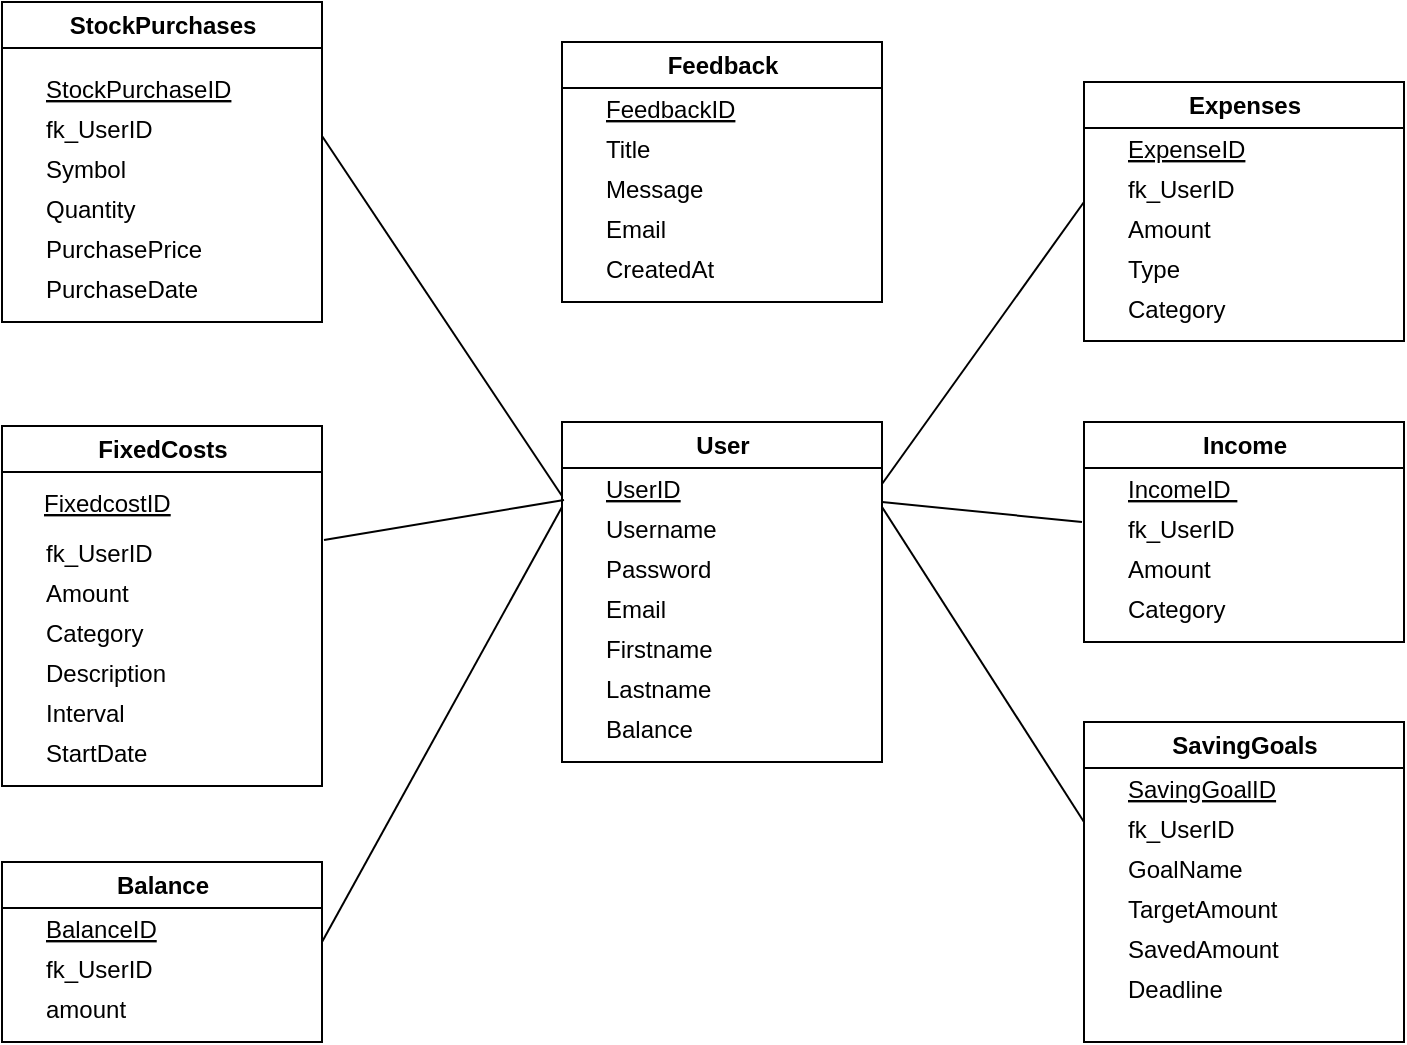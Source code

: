 <mxfile version="27.1.4" pages="3">
  <diagram name="relationales_Modell" id="eWULCEAR82o65giofD4O">
    <mxGraphModel dx="1123" dy="837" grid="1" gridSize="10" guides="1" tooltips="1" connect="1" arrows="1" fold="1" page="1" pageScale="1" pageWidth="827" pageHeight="1169" math="0" shadow="0">
      <root>
        <mxCell id="0" />
        <mxCell id="1" parent="0" />
        <mxCell id="Mo4naeVb-LohlzA2sKmW-395" value="Income" style="swimlane;html=1;container=0;movable=1;resizable=1;rotatable=1;deletable=1;editable=1;locked=0;connectable=1;" parent="1" vertex="1">
          <mxGeometry x="956" y="480" width="160" height="110" as="geometry" />
        </mxCell>
        <mxCell id="Mo4naeVb-LohlzA2sKmW-397" value="User" style="swimlane;html=1;" parent="1" vertex="1">
          <mxGeometry x="695" y="480" width="160" height="170" as="geometry" />
        </mxCell>
        <mxCell id="Mo4naeVb-LohlzA2sKmW-398" value="UserID" style="text;fontStyle=4" parent="Mo4naeVb-LohlzA2sKmW-397" vertex="1">
          <mxGeometry x="20" y="20" width="80" height="20" as="geometry" />
        </mxCell>
        <mxCell id="Mo4naeVb-LohlzA2sKmW-399" value="Username" style="text" parent="Mo4naeVb-LohlzA2sKmW-397" vertex="1">
          <mxGeometry x="20" y="40" width="120" height="20" as="geometry" />
        </mxCell>
        <mxCell id="Mo4naeVb-LohlzA2sKmW-400" value="Password" style="text" parent="Mo4naeVb-LohlzA2sKmW-397" vertex="1">
          <mxGeometry x="20" y="60" width="120" height="20" as="geometry" />
        </mxCell>
        <mxCell id="Mo4naeVb-LohlzA2sKmW-401" value="Email" style="text" parent="Mo4naeVb-LohlzA2sKmW-397" vertex="1">
          <mxGeometry x="20" y="80" width="120" height="20" as="geometry" />
        </mxCell>
        <mxCell id="Mo4naeVb-LohlzA2sKmW-402" value="Firstname" style="text" parent="Mo4naeVb-LohlzA2sKmW-397" vertex="1">
          <mxGeometry x="20" y="100" width="120" height="20" as="geometry" />
        </mxCell>
        <mxCell id="c2jupiQogrw6Z0mLuGZF-29" value="Lastname" style="text" vertex="1" parent="Mo4naeVb-LohlzA2sKmW-397">
          <mxGeometry x="20" y="120" width="120" height="20" as="geometry" />
        </mxCell>
        <mxCell id="c2jupiQogrw6Z0mLuGZF-30" value="Balance" style="text" vertex="1" parent="Mo4naeVb-LohlzA2sKmW-397">
          <mxGeometry x="20" y="140" width="120" height="20" as="geometry" />
        </mxCell>
        <mxCell id="Mo4naeVb-LohlzA2sKmW-403" value="Expenses" style="swimlane;html=1;" parent="1" vertex="1">
          <mxGeometry x="956" y="310" width="160" height="129.5" as="geometry" />
        </mxCell>
        <mxCell id="Mo4naeVb-LohlzA2sKmW-404" value="ExpenseID" style="text;fontStyle=4" parent="Mo4naeVb-LohlzA2sKmW-403" vertex="1">
          <mxGeometry x="20" y="20" width="120" height="20" as="geometry" />
        </mxCell>
        <mxCell id="Mo4naeVb-LohlzA2sKmW-405" value="fk_UserID" style="text" parent="Mo4naeVb-LohlzA2sKmW-403" vertex="1">
          <mxGeometry x="20" y="40" width="120" height="20" as="geometry" />
        </mxCell>
        <mxCell id="Mo4naeVb-LohlzA2sKmW-406" value="Amount" style="text" parent="Mo4naeVb-LohlzA2sKmW-403" vertex="1">
          <mxGeometry x="20" y="60" width="120" height="20" as="geometry" />
        </mxCell>
        <mxCell id="Mo4naeVb-LohlzA2sKmW-407" value="Type" style="text" parent="Mo4naeVb-LohlzA2sKmW-403" vertex="1">
          <mxGeometry x="20" y="80" width="120" height="20" as="geometry" />
        </mxCell>
        <mxCell id="Mo4naeVb-LohlzA2sKmW-408" value="Category" style="text" parent="Mo4naeVb-LohlzA2sKmW-403" vertex="1">
          <mxGeometry x="20" y="100" width="120" height="20" as="geometry" />
        </mxCell>
        <mxCell id="Mo4naeVb-LohlzA2sKmW-410" value="IncomeID " style="text;container=0;movable=1;resizable=1;rotatable=1;deletable=1;editable=1;locked=0;connectable=1;fontStyle=4" parent="1" vertex="1">
          <mxGeometry x="976" y="500" width="120" height="20" as="geometry" />
        </mxCell>
        <mxCell id="Mo4naeVb-LohlzA2sKmW-411" value="fk_UserID " style="text;container=0;movable=1;resizable=1;rotatable=1;deletable=1;editable=1;locked=0;connectable=1;" parent="1" vertex="1">
          <mxGeometry x="976" y="520" width="120" height="20" as="geometry" />
        </mxCell>
        <mxCell id="Mo4naeVb-LohlzA2sKmW-412" value="Amount" style="text;container=0;movable=1;resizable=1;rotatable=1;deletable=1;editable=1;locked=0;connectable=1;" parent="1" vertex="1">
          <mxGeometry x="976" y="540" width="120" height="20" as="geometry" />
        </mxCell>
        <mxCell id="Mo4naeVb-LohlzA2sKmW-413" value="Category" style="text;container=0;movable=1;resizable=1;rotatable=1;deletable=1;editable=1;locked=0;connectable=1;" parent="1" vertex="1">
          <mxGeometry x="976" y="560" width="120" height="20" as="geometry" />
        </mxCell>
        <mxCell id="Mo4naeVb-LohlzA2sKmW-415" value="FixedCosts" style="swimlane;html=1;container=0;movable=1;resizable=1;rotatable=1;deletable=1;editable=1;locked=0;connectable=1;" parent="1" vertex="1">
          <mxGeometry x="415" y="482" width="160" height="180" as="geometry" />
        </mxCell>
        <mxCell id="Mo4naeVb-LohlzA2sKmW-416" value="Interval" style="text;container=0;movable=1;resizable=1;rotatable=1;deletable=1;editable=1;locked=0;connectable=1;" parent="Mo4naeVb-LohlzA2sKmW-415" vertex="1">
          <mxGeometry x="20" y="130" width="120" height="20" as="geometry" />
        </mxCell>
        <mxCell id="Mo4naeVb-LohlzA2sKmW-417" value="Amount" style="text;container=0;movable=1;resizable=1;rotatable=1;deletable=1;editable=1;locked=0;connectable=1;" parent="Mo4naeVb-LohlzA2sKmW-415" vertex="1">
          <mxGeometry x="20" y="70" width="120" height="20" as="geometry" />
        </mxCell>
        <mxCell id="Mo4naeVb-LohlzA2sKmW-418" value="Category" style="text;container=0;movable=1;resizable=1;rotatable=1;deletable=1;editable=1;locked=0;connectable=1;" parent="Mo4naeVb-LohlzA2sKmW-415" vertex="1">
          <mxGeometry x="20" y="90" width="120" height="20" as="geometry" />
        </mxCell>
        <mxCell id="Mo4naeVb-LohlzA2sKmW-419" value="Description" style="text;container=0;movable=1;resizable=1;rotatable=1;deletable=1;editable=1;locked=0;connectable=1;" parent="Mo4naeVb-LohlzA2sKmW-415" vertex="1">
          <mxGeometry x="20" y="110" width="120" height="20" as="geometry" />
        </mxCell>
        <mxCell id="Mo4naeVb-LohlzA2sKmW-420" value="fk_UserID" style="text;container=0;movable=1;resizable=1;rotatable=1;deletable=1;editable=1;locked=0;connectable=1;" parent="Mo4naeVb-LohlzA2sKmW-415" vertex="1">
          <mxGeometry x="20" y="50" width="120" height="20" as="geometry" />
        </mxCell>
        <mxCell id="Mo4naeVb-LohlzA2sKmW-421" value="StartDate" style="text;container=0;movable=1;resizable=1;rotatable=1;deletable=1;editable=1;locked=0;connectable=1;" parent="Mo4naeVb-LohlzA2sKmW-415" vertex="1">
          <mxGeometry x="20" y="150" width="120" height="20" as="geometry" />
        </mxCell>
        <mxCell id="Mo4naeVb-LohlzA2sKmW-422" value="FixedcostID" style="text;container=0;movable=1;resizable=1;rotatable=1;deletable=1;editable=1;locked=0;connectable=1;fontStyle=4" parent="1" vertex="1">
          <mxGeometry x="434" y="507" width="120" height="15" as="geometry" />
        </mxCell>
        <mxCell id="Mo4naeVb-LohlzA2sKmW-423" value="StockPurchases" style="swimlane;html=1;container=0;movable=1;resizable=1;rotatable=1;deletable=1;editable=1;locked=0;connectable=1;" parent="1" vertex="1">
          <mxGeometry x="415" y="270" width="160" height="160" as="geometry" />
        </mxCell>
        <mxCell id="Mo4naeVb-LohlzA2sKmW-424" value="PurchaseDate" style="text;container=0;movable=1;resizable=1;rotatable=1;deletable=1;editable=1;locked=0;connectable=1;" parent="Mo4naeVb-LohlzA2sKmW-423" vertex="1">
          <mxGeometry x="20" y="130" width="120" height="20" as="geometry" />
        </mxCell>
        <mxCell id="Mo4naeVb-LohlzA2sKmW-425" value="StockPurchaseID" style="text;container=0;movable=1;resizable=1;rotatable=1;deletable=1;editable=1;locked=0;connectable=1;fontStyle=4" parent="Mo4naeVb-LohlzA2sKmW-423" vertex="1">
          <mxGeometry x="20" y="30" width="120" height="20" as="geometry" />
        </mxCell>
        <mxCell id="Mo4naeVb-LohlzA2sKmW-426" value="fk_UserID" style="text;container=0;movable=1;resizable=1;rotatable=1;deletable=1;editable=1;locked=0;connectable=1;" parent="Mo4naeVb-LohlzA2sKmW-423" vertex="1">
          <mxGeometry x="20" y="50" width="120" height="20" as="geometry" />
        </mxCell>
        <mxCell id="Mo4naeVb-LohlzA2sKmW-427" value="Symbol" style="text;container=0;movable=1;resizable=1;rotatable=1;deletable=1;editable=1;locked=0;connectable=1;" parent="Mo4naeVb-LohlzA2sKmW-423" vertex="1">
          <mxGeometry x="20" y="70" width="120" height="20" as="geometry" />
        </mxCell>
        <mxCell id="Mo4naeVb-LohlzA2sKmW-428" value="Quantity" style="text;container=0;movable=1;resizable=1;rotatable=1;deletable=1;editable=1;locked=0;connectable=1;" parent="Mo4naeVb-LohlzA2sKmW-423" vertex="1">
          <mxGeometry x="20" y="90" width="120" height="20" as="geometry" />
        </mxCell>
        <mxCell id="Mo4naeVb-LohlzA2sKmW-429" value="PurchasePrice" style="text;container=0;movable=1;resizable=1;rotatable=1;deletable=1;editable=1;locked=0;connectable=1;" parent="Mo4naeVb-LohlzA2sKmW-423" vertex="1">
          <mxGeometry x="20" y="110" width="120" height="20" as="geometry" />
        </mxCell>
        <mxCell id="Mo4naeVb-LohlzA2sKmW-444" value="" style="endArrow=none;html=1;rounded=0;" parent="1" edge="1">
          <mxGeometry width="50" height="50" relative="1" as="geometry">
            <mxPoint x="855" y="520" as="sourcePoint" />
            <mxPoint x="955" y="530" as="targetPoint" />
          </mxGeometry>
        </mxCell>
        <mxCell id="Mo4naeVb-LohlzA2sKmW-446" value="" style="endArrow=none;html=1;rounded=0;" parent="1" edge="1">
          <mxGeometry width="50" height="50" relative="1" as="geometry">
            <mxPoint x="855" y="511" as="sourcePoint" />
            <mxPoint x="956" y="370" as="targetPoint" />
          </mxGeometry>
        </mxCell>
        <mxCell id="Mo4naeVb-LohlzA2sKmW-448" value="" style="endArrow=none;html=1;rounded=0;" parent="1" edge="1">
          <mxGeometry width="50" height="50" relative="1" as="geometry">
            <mxPoint x="576" y="539" as="sourcePoint" />
            <mxPoint x="696" y="519" as="targetPoint" />
          </mxGeometry>
        </mxCell>
        <mxCell id="Mo4naeVb-LohlzA2sKmW-449" value="" style="endArrow=none;html=1;rounded=0;" parent="1" edge="1">
          <mxGeometry width="50" height="50" relative="1" as="geometry">
            <mxPoint x="575" y="337" as="sourcePoint" />
            <mxPoint x="695" y="517" as="targetPoint" />
          </mxGeometry>
        </mxCell>
        <mxCell id="c2jupiQogrw6Z0mLuGZF-15" value="SavingGoals" style="swimlane;html=1;" vertex="1" parent="1">
          <mxGeometry x="956" y="630" width="160" height="160" as="geometry" />
        </mxCell>
        <mxCell id="c2jupiQogrw6Z0mLuGZF-16" value="SavingGoalID" style="text;fontStyle=4" vertex="1" parent="c2jupiQogrw6Z0mLuGZF-15">
          <mxGeometry x="20" y="20" width="120" height="20" as="geometry" />
        </mxCell>
        <mxCell id="c2jupiQogrw6Z0mLuGZF-17" value="fk_UserID" style="text" vertex="1" parent="c2jupiQogrw6Z0mLuGZF-15">
          <mxGeometry x="20" y="40" width="120" height="20" as="geometry" />
        </mxCell>
        <mxCell id="c2jupiQogrw6Z0mLuGZF-18" value="GoalName" style="text" vertex="1" parent="c2jupiQogrw6Z0mLuGZF-15">
          <mxGeometry x="20" y="60" width="120" height="20" as="geometry" />
        </mxCell>
        <mxCell id="c2jupiQogrw6Z0mLuGZF-19" value="TargetAmount" style="text" vertex="1" parent="c2jupiQogrw6Z0mLuGZF-15">
          <mxGeometry x="20" y="80" width="120" height="20" as="geometry" />
        </mxCell>
        <mxCell id="c2jupiQogrw6Z0mLuGZF-20" value="SavedAmount" style="text" vertex="1" parent="c2jupiQogrw6Z0mLuGZF-15">
          <mxGeometry x="20" y="100" width="120" height="20" as="geometry" />
        </mxCell>
        <mxCell id="c2jupiQogrw6Z0mLuGZF-21" value="Deadline" style="text" vertex="1" parent="c2jupiQogrw6Z0mLuGZF-15">
          <mxGeometry x="20" y="120" width="120" height="20" as="geometry" />
        </mxCell>
        <mxCell id="c2jupiQogrw6Z0mLuGZF-22" value="Feedback" style="swimlane;html=1;" vertex="1" parent="1">
          <mxGeometry x="695" y="290" width="160" height="130" as="geometry" />
        </mxCell>
        <mxCell id="c2jupiQogrw6Z0mLuGZF-23" value="FeedbackID" style="text;fontStyle=4" vertex="1" parent="c2jupiQogrw6Z0mLuGZF-22">
          <mxGeometry x="20" y="20" width="120" height="20" as="geometry" />
        </mxCell>
        <mxCell id="c2jupiQogrw6Z0mLuGZF-25" value="Message" style="text" vertex="1" parent="c2jupiQogrw6Z0mLuGZF-22">
          <mxGeometry x="20" y="60" width="120" height="20" as="geometry" />
        </mxCell>
        <mxCell id="c2jupiQogrw6Z0mLuGZF-26" value="CreatedAt" style="text" vertex="1" parent="c2jupiQogrw6Z0mLuGZF-22">
          <mxGeometry x="20" y="100" width="120" height="20" as="geometry" />
        </mxCell>
        <mxCell id="c2jupiQogrw6Z0mLuGZF-27" value="Email" style="text" vertex="1" parent="c2jupiQogrw6Z0mLuGZF-22">
          <mxGeometry x="20" y="80" width="120" height="20" as="geometry" />
        </mxCell>
        <mxCell id="c2jupiQogrw6Z0mLuGZF-28" value="Title" style="text" vertex="1" parent="c2jupiQogrw6Z0mLuGZF-22">
          <mxGeometry x="20" y="40" width="120" height="20" as="geometry" />
        </mxCell>
        <mxCell id="c2jupiQogrw6Z0mLuGZF-31" value="Balance" style="swimlane;html=1;" vertex="1" parent="1">
          <mxGeometry x="415" y="700" width="160" height="90" as="geometry" />
        </mxCell>
        <mxCell id="c2jupiQogrw6Z0mLuGZF-32" value="BalanceID" style="text;fontStyle=4" vertex="1" parent="c2jupiQogrw6Z0mLuGZF-31">
          <mxGeometry x="20" y="20" width="120" height="20" as="geometry" />
        </mxCell>
        <mxCell id="c2jupiQogrw6Z0mLuGZF-33" value="fk_UserID" style="text" vertex="1" parent="c2jupiQogrw6Z0mLuGZF-31">
          <mxGeometry x="20" y="40" width="120" height="20" as="geometry" />
        </mxCell>
        <mxCell id="c2jupiQogrw6Z0mLuGZF-34" value="amount" style="text" vertex="1" parent="c2jupiQogrw6Z0mLuGZF-31">
          <mxGeometry x="20" y="60" width="120" height="20" as="geometry" />
        </mxCell>
        <mxCell id="c2jupiQogrw6Z0mLuGZF-39" value="" style="endArrow=none;html=1;rounded=0;entryX=1;entryY=0.25;entryDx=0;entryDy=0;" edge="1" parent="1" target="Mo4naeVb-LohlzA2sKmW-397">
          <mxGeometry width="50" height="50" relative="1" as="geometry">
            <mxPoint x="956" y="680" as="sourcePoint" />
            <mxPoint x="861" y="530.5" as="targetPoint" />
          </mxGeometry>
        </mxCell>
        <mxCell id="c2jupiQogrw6Z0mLuGZF-41" value="" style="endArrow=none;html=1;rounded=0;entryX=0;entryY=0.25;entryDx=0;entryDy=0;" edge="1" parent="1" target="Mo4naeVb-LohlzA2sKmW-397">
          <mxGeometry width="50" height="50" relative="1" as="geometry">
            <mxPoint x="575" y="740" as="sourcePoint" />
            <mxPoint x="770" y="500" as="targetPoint" />
          </mxGeometry>
        </mxCell>
      </root>
    </mxGraphModel>
  </diagram>
  <diagram id="jVD0sDa_6w8u8JqKWYxb" name="ER_Modell">
    <mxGraphModel dx="1747" dy="1302" grid="1" gridSize="10" guides="1" tooltips="1" connect="1" arrows="1" fold="1" page="1" pageScale="1" pageWidth="827" pageHeight="1169" math="0" shadow="0">
      <root>
        <mxCell id="0" />
        <mxCell id="1" parent="0" />
        <mxCell id="kWHtsG0aDyyp5zIrNhf--1" value="User" style="rounded=1;whiteSpace=wrap;html=1;" parent="1" vertex="1">
          <mxGeometry x="710" y="455.5" width="100" height="40" as="geometry" />
        </mxCell>
        <mxCell id="kWHtsG0aDyyp5zIrNhf--2" value="Income" style="rounded=1;whiteSpace=wrap;html=1;" parent="1" vertex="1">
          <mxGeometry x="987" y="456" width="100" height="40" as="geometry" />
        </mxCell>
        <mxCell id="kWHtsG0aDyyp5zIrNhf--3" value="Expenses" style="rounded=1;whiteSpace=wrap;html=1;" parent="1" vertex="1">
          <mxGeometry x="460" y="220" width="100" height="40" as="geometry" />
        </mxCell>
        <mxCell id="kWHtsG0aDyyp5zIrNhf--6" value="StockPurchases" style="rounded=1;whiteSpace=wrap;html=1;" parent="1" vertex="1">
          <mxGeometry x="711" y="195.5" width="98" height="40" as="geometry" />
        </mxCell>
        <mxCell id="kWHtsG0aDyyp5zIrNhf--8" value="" style="endArrow=none;html=1;rounded=0;exitX=1;exitY=1;exitDx=0;exitDy=0;entryX=0;entryY=0;entryDx=0;entryDy=0;" parent="1" source="kWHtsG0aDyyp5zIrNhf--16" target="kWHtsG0aDyyp5zIrNhf--1" edge="1">
          <mxGeometry width="50" height="50" relative="1" as="geometry">
            <mxPoint x="820" y="555.5" as="sourcePoint" />
            <mxPoint x="760" y="490" as="targetPoint" />
          </mxGeometry>
        </mxCell>
        <mxCell id="kWHtsG0aDyyp5zIrNhf--9" value="" style="endArrow=none;html=1;rounded=0;exitX=1;exitY=0.5;exitDx=0;exitDy=0;entryX=0;entryY=0.5;entryDx=0;entryDy=0;" parent="1" source="kWHtsG0aDyyp5zIrNhf--1" target="kWHtsG0aDyyp5zIrNhf--14" edge="1">
          <mxGeometry width="50" height="50" relative="1" as="geometry">
            <mxPoint x="880" y="505.5" as="sourcePoint" />
            <mxPoint x="930" y="455.5" as="targetPoint" />
          </mxGeometry>
        </mxCell>
        <mxCell id="kWHtsG0aDyyp5zIrNhf--10" value="1" style="text;html=1;align=center;verticalAlign=middle;resizable=0;points=[];autosize=1;strokeColor=none;fillColor=none;" parent="1" vertex="1">
          <mxGeometry x="820" y="450" width="30" height="30" as="geometry" />
        </mxCell>
        <mxCell id="kWHtsG0aDyyp5zIrNhf--11" value="CN" style="text;html=1;align=center;verticalAlign=middle;resizable=0;points=[];autosize=1;strokeColor=none;fillColor=none;" parent="1" vertex="1">
          <mxGeometry x="940" y="450" width="40" height="30" as="geometry" />
        </mxCell>
        <mxCell id="kWHtsG0aDyyp5zIrNhf--12" value="1" style="text;html=1;align=center;verticalAlign=middle;resizable=0;points=[];autosize=1;strokeColor=none;fillColor=none;" parent="1" vertex="1">
          <mxGeometry x="670" y="402" width="30" height="30" as="geometry" />
        </mxCell>
        <mxCell id="kWHtsG0aDyyp5zIrNhf--13" value="CN" style="text;html=1;align=center;verticalAlign=middle;resizable=0;points=[];autosize=1;strokeColor=none;fillColor=none;" parent="1" vertex="1">
          <mxGeometry x="536" y="271" width="40" height="30" as="geometry" />
        </mxCell>
        <mxCell id="kWHtsG0aDyyp5zIrNhf--14" value="hat" style="rhombus;whiteSpace=wrap;html=1;" parent="1" vertex="1">
          <mxGeometry x="860" y="450" width="57" height="51" as="geometry" />
        </mxCell>
        <mxCell id="kWHtsG0aDyyp5zIrNhf--15" value="" style="endArrow=none;html=1;rounded=0;exitX=1;exitY=0.5;exitDx=0;exitDy=0;entryX=0;entryY=0.5;entryDx=0;entryDy=0;" parent="1" source="kWHtsG0aDyyp5zIrNhf--14" target="kWHtsG0aDyyp5zIrNhf--2" edge="1">
          <mxGeometry width="50" height="50" relative="1" as="geometry">
            <mxPoint x="850" y="595.5" as="sourcePoint" />
            <mxPoint x="940" y="505.5" as="targetPoint" />
          </mxGeometry>
        </mxCell>
        <mxCell id="kWHtsG0aDyyp5zIrNhf--16" value="hat" style="rhombus;whiteSpace=wrap;html=1;" parent="1" vertex="1">
          <mxGeometry x="576" y="330" width="57" height="51" as="geometry" />
        </mxCell>
        <mxCell id="kWHtsG0aDyyp5zIrNhf--17" value="" style="endArrow=none;html=1;rounded=0;exitX=0.5;exitY=1;exitDx=0;exitDy=0;entryX=0;entryY=0;entryDx=0;entryDy=0;" parent="1" source="kWHtsG0aDyyp5zIrNhf--3" target="kWHtsG0aDyyp5zIrNhf--16" edge="1">
          <mxGeometry width="50" height="50" relative="1" as="geometry">
            <mxPoint x="860" y="595.5" as="sourcePoint" />
            <mxPoint x="910" y="545.5" as="targetPoint" />
          </mxGeometry>
        </mxCell>
        <mxCell id="kWHtsG0aDyyp5zIrNhf--28" value="" style="endArrow=none;html=1;rounded=0;exitX=0.5;exitY=0;exitDx=0;exitDy=0;entryX=0.5;entryY=1;entryDx=0;entryDy=0;" parent="1" source="kWHtsG0aDyyp5zIrNhf--1" target="kWHtsG0aDyyp5zIrNhf--31" edge="1">
          <mxGeometry width="50" height="50" relative="1" as="geometry">
            <mxPoint x="840" y="375.5" as="sourcePoint" />
            <mxPoint x="960" y="355.5" as="targetPoint" />
          </mxGeometry>
        </mxCell>
        <mxCell id="kWHtsG0aDyyp5zIrNhf--29" value="1" style="text;html=1;align=center;verticalAlign=middle;resizable=0;points=[];autosize=1;strokeColor=none;fillColor=none;" parent="1" vertex="1">
          <mxGeometry x="734.25" y="425.5" width="30" height="30" as="geometry" />
        </mxCell>
        <mxCell id="kWHtsG0aDyyp5zIrNhf--30" value="CN" style="text;html=1;align=center;verticalAlign=middle;resizable=0;points=[];autosize=1;strokeColor=none;fillColor=none;" parent="1" vertex="1">
          <mxGeometry x="723" y="243.5" width="40" height="30" as="geometry" />
        </mxCell>
        <mxCell id="kWHtsG0aDyyp5zIrNhf--31" value="besitzt" style="rhombus;whiteSpace=wrap;html=1;" parent="1" vertex="1">
          <mxGeometry x="730" y="330" width="60" height="60" as="geometry" />
        </mxCell>
        <mxCell id="kWHtsG0aDyyp5zIrNhf--32" value="" style="endArrow=none;html=1;rounded=0;exitX=0.5;exitY=0;exitDx=0;exitDy=0;entryX=0.5;entryY=1;entryDx=0;entryDy=0;" parent="1" source="kWHtsG0aDyyp5zIrNhf--31" target="kWHtsG0aDyyp5zIrNhf--6" edge="1">
          <mxGeometry width="50" height="50" relative="1" as="geometry">
            <mxPoint x="880" y="495.5" as="sourcePoint" />
            <mxPoint x="850" y="220" as="targetPoint" />
          </mxGeometry>
        </mxCell>
        <mxCell id="kWHtsG0aDyyp5zIrNhf--46" style="edgeStyle=orthogonalEdgeStyle;rounded=0;orthogonalLoop=1;jettySize=auto;html=1;entryX=1;entryY=0.5;entryDx=0;entryDy=0;exitX=0;exitY=0.5;exitDx=0;exitDy=0;" parent="1" source="qrvVRC7eVIjsqzUa1KTF-3" target="kWHtsG0aDyyp5zIrNhf--6" edge="1">
          <mxGeometry relative="1" as="geometry">
            <mxPoint x="860" y="264" as="sourcePoint" />
          </mxGeometry>
        </mxCell>
        <mxCell id="kWHtsG0aDyyp5zIrNhf--48" style="edgeStyle=orthogonalEdgeStyle;rounded=0;orthogonalLoop=1;jettySize=auto;html=1;entryX=1;entryY=0.5;entryDx=0;entryDy=0;" parent="1" source="kWHtsG0aDyyp5zIrNhf--49" target="kWHtsG0aDyyp5zIrNhf--6" edge="1">
          <mxGeometry relative="1" as="geometry" />
        </mxCell>
        <mxCell id="kWHtsG0aDyyp5zIrNhf--49" value="&lt;font style=&quot;font-size: 10px;&quot;&gt;Quantity&lt;/font&gt;" style="ellipse;whiteSpace=wrap;html=1;" parent="1" vertex="1">
          <mxGeometry x="860" y="152" width="80" height="40" as="geometry" />
        </mxCell>
        <mxCell id="kWHtsG0aDyyp5zIrNhf--50" style="edgeStyle=orthogonalEdgeStyle;rounded=0;orthogonalLoop=1;jettySize=auto;html=1;entryX=1;entryY=0.5;entryDx=0;entryDy=0;" parent="1" source="kWHtsG0aDyyp5zIrNhf--51" target="kWHtsG0aDyyp5zIrNhf--6" edge="1">
          <mxGeometry relative="1" as="geometry" />
        </mxCell>
        <mxCell id="kWHtsG0aDyyp5zIrNhf--51" value="&lt;span style=&quot;font-size: 10px;&quot;&gt;Symbol&lt;/span&gt;" style="ellipse;whiteSpace=wrap;html=1;" parent="1" vertex="1">
          <mxGeometry x="860" y="101" width="80" height="40" as="geometry" />
        </mxCell>
        <mxCell id="kWHtsG0aDyyp5zIrNhf--52" style="edgeStyle=orthogonalEdgeStyle;rounded=0;orthogonalLoop=1;jettySize=auto;html=1;entryX=1;entryY=0.5;entryDx=0;entryDy=0;" parent="1" source="kWHtsG0aDyyp5zIrNhf--53" target="kWHtsG0aDyyp5zIrNhf--6" edge="1">
          <mxGeometry relative="1" as="geometry" />
        </mxCell>
        <mxCell id="kWHtsG0aDyyp5zIrNhf--53" value="&lt;font style=&quot;font-size: 10px;&quot;&gt;&lt;u&gt;PurchaseID&lt;/u&gt;&lt;/font&gt;" style="ellipse;whiteSpace=wrap;html=1;" parent="1" vertex="1">
          <mxGeometry x="860" y="50" width="80" height="40" as="geometry" />
        </mxCell>
        <mxCell id="kWHtsG0aDyyp5zIrNhf--68" style="edgeStyle=orthogonalEdgeStyle;rounded=0;orthogonalLoop=1;jettySize=auto;html=1;entryX=0.5;entryY=1;entryDx=0;entryDy=0;" parent="1" source="kWHtsG0aDyyp5zIrNhf--69" target="kWHtsG0aDyyp5zIrNhf--1" edge="1">
          <mxGeometry relative="1" as="geometry" />
        </mxCell>
        <mxCell id="kWHtsG0aDyyp5zIrNhf--69" value="&lt;font style=&quot;font-size: 10px;&quot;&gt;Email&lt;/font&gt;" style="ellipse;whiteSpace=wrap;html=1;" parent="1" vertex="1">
          <mxGeometry x="620" y="681" width="80" height="40" as="geometry" />
        </mxCell>
        <mxCell id="kWHtsG0aDyyp5zIrNhf--70" style="edgeStyle=orthogonalEdgeStyle;rounded=0;orthogonalLoop=1;jettySize=auto;html=1;entryX=0.5;entryY=1;entryDx=0;entryDy=0;" parent="1" source="kWHtsG0aDyyp5zIrNhf--71" target="kWHtsG0aDyyp5zIrNhf--1" edge="1">
          <mxGeometry relative="1" as="geometry" />
        </mxCell>
        <mxCell id="kWHtsG0aDyyp5zIrNhf--71" value="&lt;font style=&quot;font-size: 10px;&quot;&gt;Firstname&lt;/font&gt;" style="ellipse;whiteSpace=wrap;html=1;" parent="1" vertex="1">
          <mxGeometry x="620" y="731" width="80" height="40" as="geometry" />
        </mxCell>
        <mxCell id="kWHtsG0aDyyp5zIrNhf--72" style="edgeStyle=orthogonalEdgeStyle;rounded=0;orthogonalLoop=1;jettySize=auto;html=1;entryX=0.5;entryY=1;entryDx=0;entryDy=0;" parent="1" source="kWHtsG0aDyyp5zIrNhf--73" target="kWHtsG0aDyyp5zIrNhf--1" edge="1">
          <mxGeometry relative="1" as="geometry">
            <mxPoint x="710" y="496" as="targetPoint" />
          </mxGeometry>
        </mxCell>
        <mxCell id="kWHtsG0aDyyp5zIrNhf--73" value="&lt;font style=&quot;font-size: 10px;&quot;&gt;Password&lt;/font&gt;" style="ellipse;whiteSpace=wrap;html=1;" parent="1" vertex="1">
          <mxGeometry x="620" y="632" width="80" height="40" as="geometry" />
        </mxCell>
        <mxCell id="kWHtsG0aDyyp5zIrNhf--74" style="edgeStyle=orthogonalEdgeStyle;rounded=0;orthogonalLoop=1;jettySize=auto;html=1;entryX=0.5;entryY=1;entryDx=0;entryDy=0;" parent="1" source="kWHtsG0aDyyp5zIrNhf--75" target="kWHtsG0aDyyp5zIrNhf--1" edge="1">
          <mxGeometry relative="1" as="geometry">
            <mxPoint x="680" y="529" as="targetPoint" />
          </mxGeometry>
        </mxCell>
        <mxCell id="kWHtsG0aDyyp5zIrNhf--75" value="&lt;font style=&quot;font-size: 10px;&quot;&gt;Username&lt;/font&gt;" style="ellipse;whiteSpace=wrap;html=1;" parent="1" vertex="1">
          <mxGeometry x="620" y="581" width="80" height="40" as="geometry" />
        </mxCell>
        <mxCell id="kWHtsG0aDyyp5zIrNhf--76" style="edgeStyle=orthogonalEdgeStyle;rounded=0;orthogonalLoop=1;jettySize=auto;html=1;entryX=0.5;entryY=1;entryDx=0;entryDy=0;" parent="1" source="kWHtsG0aDyyp5zIrNhf--77" target="kWHtsG0aDyyp5zIrNhf--1" edge="1">
          <mxGeometry relative="1" as="geometry" />
        </mxCell>
        <mxCell id="kWHtsG0aDyyp5zIrNhf--77" value="&lt;font style=&quot;font-size: 10px;&quot;&gt;&lt;u&gt;UserID&lt;/u&gt;&lt;/font&gt;" style="ellipse;whiteSpace=wrap;html=1;" parent="1" vertex="1">
          <mxGeometry x="620" y="530" width="80" height="40" as="geometry" />
        </mxCell>
        <mxCell id="kWHtsG0aDyyp5zIrNhf--78" style="edgeStyle=orthogonalEdgeStyle;rounded=0;orthogonalLoop=1;jettySize=auto;html=1;entryX=0;entryY=0.5;entryDx=0;entryDy=0;" parent="1" source="kWHtsG0aDyyp5zIrNhf--79" target="kWHtsG0aDyyp5zIrNhf--3" edge="1">
          <mxGeometry relative="1" as="geometry" />
        </mxCell>
        <mxCell id="kWHtsG0aDyyp5zIrNhf--79" value="&lt;font style=&quot;font-size: 10px;&quot;&gt;Type&lt;/font&gt;" style="ellipse;whiteSpace=wrap;html=1;" parent="1" vertex="1">
          <mxGeometry x="260" y="270.5" width="80" height="40" as="geometry" />
        </mxCell>
        <mxCell id="kWHtsG0aDyyp5zIrNhf--82" style="edgeStyle=orthogonalEdgeStyle;rounded=0;orthogonalLoop=1;jettySize=auto;html=1;entryX=0;entryY=0.5;entryDx=0;entryDy=0;" parent="1" source="kWHtsG0aDyyp5zIrNhf--83" target="kWHtsG0aDyyp5zIrNhf--3" edge="1">
          <mxGeometry relative="1" as="geometry" />
        </mxCell>
        <mxCell id="kWHtsG0aDyyp5zIrNhf--83" value="&lt;font style=&quot;font-size: 10px;&quot;&gt;Category&lt;/font&gt;" style="ellipse;whiteSpace=wrap;html=1;" parent="1" vertex="1">
          <mxGeometry x="260" y="221.5" width="80" height="40" as="geometry" />
        </mxCell>
        <mxCell id="kWHtsG0aDyyp5zIrNhf--84" style="edgeStyle=orthogonalEdgeStyle;rounded=0;orthogonalLoop=1;jettySize=auto;html=1;entryX=0;entryY=0.5;entryDx=0;entryDy=0;" parent="1" source="kWHtsG0aDyyp5zIrNhf--85" target="kWHtsG0aDyyp5zIrNhf--3" edge="1">
          <mxGeometry relative="1" as="geometry" />
        </mxCell>
        <mxCell id="kWHtsG0aDyyp5zIrNhf--85" value="&lt;font style=&quot;font-size: 10px;&quot;&gt;Amount&lt;/font&gt;" style="ellipse;whiteSpace=wrap;html=1;" parent="1" vertex="1">
          <mxGeometry x="260" y="170.5" width="80" height="40" as="geometry" />
        </mxCell>
        <mxCell id="kWHtsG0aDyyp5zIrNhf--86" style="edgeStyle=orthogonalEdgeStyle;rounded=0;orthogonalLoop=1;jettySize=auto;html=1;entryX=0;entryY=0.5;entryDx=0;entryDy=0;" parent="1" source="kWHtsG0aDyyp5zIrNhf--87" target="kWHtsG0aDyyp5zIrNhf--3" edge="1">
          <mxGeometry relative="1" as="geometry" />
        </mxCell>
        <mxCell id="kWHtsG0aDyyp5zIrNhf--87" value="&lt;font style=&quot;font-size: 10px;&quot;&gt;&lt;u&gt;ExpenseID&lt;/u&gt;&lt;/font&gt;" style="ellipse;whiteSpace=wrap;html=1;" parent="1" vertex="1">
          <mxGeometry x="260" y="119.5" width="80" height="40" as="geometry" />
        </mxCell>
        <mxCell id="kWHtsG0aDyyp5zIrNhf--100" style="edgeStyle=orthogonalEdgeStyle;rounded=0;orthogonalLoop=1;jettySize=auto;html=1;entryX=1;entryY=0.5;entryDx=0;entryDy=0;" parent="1" source="kWHtsG0aDyyp5zIrNhf--101" target="kWHtsG0aDyyp5zIrNhf--2" edge="1">
          <mxGeometry relative="1" as="geometry" />
        </mxCell>
        <mxCell id="kWHtsG0aDyyp5zIrNhf--101" value="&lt;font style=&quot;font-size: 10px;&quot;&gt;Category&lt;/font&gt;" style="ellipse;whiteSpace=wrap;html=1;" parent="1" vertex="1">
          <mxGeometry x="1192" y="456" width="80" height="40" as="geometry" />
        </mxCell>
        <mxCell id="kWHtsG0aDyyp5zIrNhf--102" style="edgeStyle=orthogonalEdgeStyle;rounded=0;orthogonalLoop=1;jettySize=auto;html=1;entryX=1;entryY=0.5;entryDx=0;entryDy=0;" parent="1" source="kWHtsG0aDyyp5zIrNhf--103" target="kWHtsG0aDyyp5zIrNhf--2" edge="1">
          <mxGeometry relative="1" as="geometry" />
        </mxCell>
        <mxCell id="kWHtsG0aDyyp5zIrNhf--103" value="&lt;font style=&quot;font-size: 10px;&quot;&gt;Amount&lt;/font&gt;" style="ellipse;whiteSpace=wrap;html=1;" parent="1" vertex="1">
          <mxGeometry x="1192" y="405" width="80" height="40" as="geometry" />
        </mxCell>
        <mxCell id="kWHtsG0aDyyp5zIrNhf--104" style="edgeStyle=orthogonalEdgeStyle;rounded=0;orthogonalLoop=1;jettySize=auto;html=1;entryX=1;entryY=0.5;entryDx=0;entryDy=0;" parent="1" source="kWHtsG0aDyyp5zIrNhf--105" target="kWHtsG0aDyyp5zIrNhf--2" edge="1">
          <mxGeometry relative="1" as="geometry" />
        </mxCell>
        <mxCell id="kWHtsG0aDyyp5zIrNhf--105" value="&lt;font style=&quot;font-size: 10px;&quot;&gt;&lt;u&gt;IncomeID&lt;/u&gt;&lt;/font&gt;" style="ellipse;whiteSpace=wrap;html=1;" parent="1" vertex="1">
          <mxGeometry x="1192" y="354" width="80" height="40" as="geometry" />
        </mxCell>
        <mxCell id="qrvVRC7eVIjsqzUa1KTF-3" value="&lt;font style=&quot;font-size: 10px;&quot;&gt;PurchasePrice&lt;/font&gt;" style="ellipse;whiteSpace=wrap;html=1;" vertex="1" parent="1">
          <mxGeometry x="860" y="200" width="80" height="40" as="geometry" />
        </mxCell>
        <mxCell id="qrvVRC7eVIjsqzUa1KTF-6" value="" style="edgeStyle=orthogonalEdgeStyle;rounded=0;orthogonalLoop=1;jettySize=auto;html=1;entryX=1;entryY=0.5;entryDx=0;entryDy=0;" edge="1" parent="1" source="qrvVRC7eVIjsqzUa1KTF-4" target="kWHtsG0aDyyp5zIrNhf--6">
          <mxGeometry relative="1" as="geometry" />
        </mxCell>
        <mxCell id="qrvVRC7eVIjsqzUa1KTF-4" value="&lt;font style=&quot;font-size: 10px;&quot;&gt;PurchaseDate&lt;/font&gt;" style="ellipse;whiteSpace=wrap;html=1;" vertex="1" parent="1">
          <mxGeometry x="860" y="246.5" width="80" height="40" as="geometry" />
        </mxCell>
        <mxCell id="jZeYwPiLyJkGq5OJXWcw-2" value="Feedback" style="rounded=1;whiteSpace=wrap;html=1;" vertex="1" parent="1">
          <mxGeometry x="432" y="600" width="100" height="40" as="geometry" />
        </mxCell>
        <mxCell id="jZeYwPiLyJkGq5OJXWcw-3" style="edgeStyle=orthogonalEdgeStyle;rounded=0;orthogonalLoop=1;jettySize=auto;html=1;entryX=0;entryY=0.5;entryDx=0;entryDy=0;" edge="1" parent="1" source="jZeYwPiLyJkGq5OJXWcw-4" target="jZeYwPiLyJkGq5OJXWcw-2">
          <mxGeometry relative="1" as="geometry" />
        </mxCell>
        <mxCell id="jZeYwPiLyJkGq5OJXWcw-4" value="&lt;font style=&quot;font-size: 10px;&quot;&gt;Email&lt;/font&gt;" style="ellipse;whiteSpace=wrap;html=1;" vertex="1" parent="1">
          <mxGeometry x="230" y="751" width="80" height="40" as="geometry" />
        </mxCell>
        <mxCell id="jZeYwPiLyJkGq5OJXWcw-6" value="&lt;span style=&quot;font-size: 10px;&quot;&gt;CreatedAt&lt;/span&gt;" style="ellipse;whiteSpace=wrap;html=1;" vertex="1" parent="1">
          <mxGeometry x="230" y="801" width="80" height="40" as="geometry" />
        </mxCell>
        <mxCell id="jZeYwPiLyJkGq5OJXWcw-7" style="edgeStyle=orthogonalEdgeStyle;rounded=0;orthogonalLoop=1;jettySize=auto;html=1;entryX=0;entryY=0.5;entryDx=0;entryDy=0;" edge="1" parent="1" source="jZeYwPiLyJkGq5OJXWcw-8" target="jZeYwPiLyJkGq5OJXWcw-2">
          <mxGeometry relative="1" as="geometry" />
        </mxCell>
        <mxCell id="jZeYwPiLyJkGq5OJXWcw-8" value="&lt;font style=&quot;font-size: 10px;&quot;&gt;Message&lt;/font&gt;" style="ellipse;whiteSpace=wrap;html=1;" vertex="1" parent="1">
          <mxGeometry x="230" y="702" width="80" height="40" as="geometry" />
        </mxCell>
        <mxCell id="jZeYwPiLyJkGq5OJXWcw-9" style="edgeStyle=orthogonalEdgeStyle;rounded=0;orthogonalLoop=1;jettySize=auto;html=1;entryX=0;entryY=0.5;entryDx=0;entryDy=0;" edge="1" parent="1" source="jZeYwPiLyJkGq5OJXWcw-10" target="jZeYwPiLyJkGq5OJXWcw-2">
          <mxGeometry relative="1" as="geometry" />
        </mxCell>
        <mxCell id="jZeYwPiLyJkGq5OJXWcw-10" value="&lt;font style=&quot;font-size: 10px;&quot;&gt;Title&lt;/font&gt;" style="ellipse;whiteSpace=wrap;html=1;" vertex="1" parent="1">
          <mxGeometry x="230" y="651" width="80" height="40" as="geometry" />
        </mxCell>
        <mxCell id="jZeYwPiLyJkGq5OJXWcw-11" style="edgeStyle=orthogonalEdgeStyle;rounded=0;orthogonalLoop=1;jettySize=auto;html=1;entryX=0;entryY=0.5;entryDx=0;entryDy=0;" edge="1" parent="1" source="jZeYwPiLyJkGq5OJXWcw-12" target="jZeYwPiLyJkGq5OJXWcw-2">
          <mxGeometry relative="1" as="geometry" />
        </mxCell>
        <mxCell id="jZeYwPiLyJkGq5OJXWcw-12" value="&lt;font style=&quot;font-size: 10px;&quot;&gt;&lt;u&gt;FeedbackID&lt;/u&gt;&lt;/font&gt;" style="ellipse;whiteSpace=wrap;html=1;" vertex="1" parent="1">
          <mxGeometry x="230" y="600" width="80" height="40" as="geometry" />
        </mxCell>
        <mxCell id="jZeYwPiLyJkGq5OJXWcw-13" value="SavingGoals" style="rounded=1;whiteSpace=wrap;html=1;" vertex="1" parent="1">
          <mxGeometry x="950" y="637" width="100" height="40" as="geometry" />
        </mxCell>
        <mxCell id="jZeYwPiLyJkGq5OJXWcw-14" style="edgeStyle=orthogonalEdgeStyle;rounded=0;orthogonalLoop=1;jettySize=auto;html=1;entryX=1;entryY=0.5;entryDx=0;entryDy=0;" edge="1" parent="1" source="jZeYwPiLyJkGq5OJXWcw-15" target="jZeYwPiLyJkGq5OJXWcw-13">
          <mxGeometry relative="1" as="geometry" />
        </mxCell>
        <mxCell id="jZeYwPiLyJkGq5OJXWcw-15" value="&lt;font style=&quot;font-size: 10px;&quot;&gt;SavedAmount&lt;/font&gt;" style="ellipse;whiteSpace=wrap;html=1;" vertex="1" parent="1">
          <mxGeometry x="1147" y="736" width="80" height="40" as="geometry" />
        </mxCell>
        <mxCell id="jZeYwPiLyJkGq5OJXWcw-16" style="edgeStyle=orthogonalEdgeStyle;rounded=0;orthogonalLoop=1;jettySize=auto;html=1;entryX=1;entryY=0.5;entryDx=0;entryDy=0;exitX=0;exitY=0.5;exitDx=0;exitDy=0;" edge="1" parent="1" source="jZeYwPiLyJkGq5OJXWcw-17" target="jZeYwPiLyJkGq5OJXWcw-13">
          <mxGeometry relative="1" as="geometry">
            <mxPoint x="1140" y="703" as="sourcePoint" />
          </mxGeometry>
        </mxCell>
        <mxCell id="jZeYwPiLyJkGq5OJXWcw-17" value="&lt;font style=&quot;font-size: 10px;&quot;&gt;Deadline&lt;/font&gt;" style="ellipse;whiteSpace=wrap;html=1;" vertex="1" parent="1">
          <mxGeometry x="1147" y="786" width="80" height="40" as="geometry" />
        </mxCell>
        <mxCell id="jZeYwPiLyJkGq5OJXWcw-18" style="edgeStyle=orthogonalEdgeStyle;rounded=0;orthogonalLoop=1;jettySize=auto;html=1;entryX=1;entryY=0.5;entryDx=0;entryDy=0;" edge="1" parent="1" source="jZeYwPiLyJkGq5OJXWcw-19" target="jZeYwPiLyJkGq5OJXWcw-13">
          <mxGeometry relative="1" as="geometry" />
        </mxCell>
        <mxCell id="jZeYwPiLyJkGq5OJXWcw-19" value="&lt;font style=&quot;font-size: 10px;&quot;&gt;TargetAmount&lt;/font&gt;" style="ellipse;whiteSpace=wrap;html=1;" vertex="1" parent="1">
          <mxGeometry x="1147" y="687" width="80" height="40" as="geometry" />
        </mxCell>
        <mxCell id="jZeYwPiLyJkGq5OJXWcw-20" style="edgeStyle=orthogonalEdgeStyle;rounded=0;orthogonalLoop=1;jettySize=auto;html=1;entryX=1;entryY=0.5;entryDx=0;entryDy=0;" edge="1" parent="1" source="jZeYwPiLyJkGq5OJXWcw-21" target="jZeYwPiLyJkGq5OJXWcw-13">
          <mxGeometry relative="1" as="geometry" />
        </mxCell>
        <mxCell id="jZeYwPiLyJkGq5OJXWcw-21" value="&lt;font style=&quot;font-size: 10px;&quot;&gt;GoalName&lt;/font&gt;" style="ellipse;whiteSpace=wrap;html=1;" vertex="1" parent="1">
          <mxGeometry x="1147" y="636" width="80" height="40" as="geometry" />
        </mxCell>
        <mxCell id="jZeYwPiLyJkGq5OJXWcw-22" style="edgeStyle=orthogonalEdgeStyle;rounded=0;orthogonalLoop=1;jettySize=auto;html=1;entryX=1;entryY=0.5;entryDx=0;entryDy=0;" edge="1" parent="1" source="jZeYwPiLyJkGq5OJXWcw-23" target="jZeYwPiLyJkGq5OJXWcw-13">
          <mxGeometry relative="1" as="geometry" />
        </mxCell>
        <mxCell id="jZeYwPiLyJkGq5OJXWcw-23" value="&lt;font style=&quot;font-size: 10px;&quot;&gt;&lt;u&gt;SavingGoalID&lt;/u&gt;&lt;/font&gt;" style="ellipse;whiteSpace=wrap;html=1;" vertex="1" parent="1">
          <mxGeometry x="1147" y="585" width="80" height="40" as="geometry" />
        </mxCell>
        <mxCell id="jZeYwPiLyJkGq5OJXWcw-25" value="hat" style="rhombus;whiteSpace=wrap;html=1;" vertex="1" parent="1">
          <mxGeometry x="850" y="560" width="57" height="51" as="geometry" />
        </mxCell>
        <mxCell id="jZeYwPiLyJkGq5OJXWcw-26" value="" style="endArrow=none;html=1;rounded=0;exitX=1;exitY=1;exitDx=0;exitDy=0;entryX=0;entryY=0;entryDx=0;entryDy=0;" edge="1" parent="1" source="kWHtsG0aDyyp5zIrNhf--1" target="jZeYwPiLyJkGq5OJXWcw-25">
          <mxGeometry width="50" height="50" relative="1" as="geometry">
            <mxPoint x="940" y="580" as="sourcePoint" />
            <mxPoint x="990" y="530" as="targetPoint" />
          </mxGeometry>
        </mxCell>
        <mxCell id="jZeYwPiLyJkGq5OJXWcw-27" value="" style="endArrow=none;html=1;rounded=0;exitX=1;exitY=1;exitDx=0;exitDy=0;entryX=0;entryY=0.5;entryDx=0;entryDy=0;" edge="1" parent="1" source="jZeYwPiLyJkGq5OJXWcw-25" target="jZeYwPiLyJkGq5OJXWcw-13">
          <mxGeometry width="50" height="50" relative="1" as="geometry">
            <mxPoint x="940" y="580" as="sourcePoint" />
            <mxPoint x="990" y="530" as="targetPoint" />
          </mxGeometry>
        </mxCell>
        <mxCell id="jZeYwPiLyJkGq5OJXWcw-28" value="1" style="text;html=1;align=center;verticalAlign=middle;resizable=0;points=[];autosize=1;strokeColor=none;fillColor=none;" vertex="1" parent="1">
          <mxGeometry x="797" y="511.5" width="30" height="30" as="geometry" />
        </mxCell>
        <mxCell id="jZeYwPiLyJkGq5OJXWcw-29" value="CN" style="text;html=1;align=center;verticalAlign=middle;resizable=0;points=[];autosize=1;strokeColor=none;fillColor=none;" vertex="1" parent="1">
          <mxGeometry x="917" y="602" width="40" height="30" as="geometry" />
        </mxCell>
        <mxCell id="jZeYwPiLyJkGq5OJXWcw-30" value="hat" style="rhombus;whiteSpace=wrap;html=1;" vertex="1" parent="1">
          <mxGeometry x="563" y="437" width="57" height="51" as="geometry" />
        </mxCell>
        <mxCell id="jZeYwPiLyJkGq5OJXWcw-31" value="Balance" style="rounded=1;whiteSpace=wrap;html=1;" vertex="1" parent="1">
          <mxGeometry x="382" y="442.5" width="100" height="40" as="geometry" />
        </mxCell>
        <mxCell id="jZeYwPiLyJkGq5OJXWcw-38" style="edgeStyle=orthogonalEdgeStyle;rounded=0;orthogonalLoop=1;jettySize=auto;html=1;entryX=0;entryY=0.5;entryDx=0;entryDy=0;" edge="1" parent="1" source="jZeYwPiLyJkGq5OJXWcw-39" target="jZeYwPiLyJkGq5OJXWcw-31">
          <mxGeometry relative="1" as="geometry" />
        </mxCell>
        <mxCell id="jZeYwPiLyJkGq5OJXWcw-39" value="&lt;span style=&quot;font-size: 10px;&quot;&gt;Amount&lt;/span&gt;" style="ellipse;whiteSpace=wrap;html=1;" vertex="1" parent="1">
          <mxGeometry x="242" y="520" width="80" height="40" as="geometry" />
        </mxCell>
        <mxCell id="jZeYwPiLyJkGq5OJXWcw-40" style="edgeStyle=orthogonalEdgeStyle;rounded=0;orthogonalLoop=1;jettySize=auto;html=1;entryX=0;entryY=0.5;entryDx=0;entryDy=0;" edge="1" parent="1" source="jZeYwPiLyJkGq5OJXWcw-41" target="jZeYwPiLyJkGq5OJXWcw-31">
          <mxGeometry relative="1" as="geometry" />
        </mxCell>
        <mxCell id="jZeYwPiLyJkGq5OJXWcw-41" value="&lt;font style=&quot;font-size: 10px;&quot;&gt;&lt;u&gt;BalanceID&lt;/u&gt;&lt;/font&gt;" style="ellipse;whiteSpace=wrap;html=1;" vertex="1" parent="1">
          <mxGeometry x="242" y="469" width="80" height="40" as="geometry" />
        </mxCell>
        <mxCell id="jZeYwPiLyJkGq5OJXWcw-43" value="" style="endArrow=none;html=1;rounded=0;exitX=0;exitY=1;exitDx=0;exitDy=0;entryX=1;entryY=0.5;entryDx=0;entryDy=0;" edge="1" parent="1" source="kWHtsG0aDyyp5zIrNhf--1" target="jZeYwPiLyJkGq5OJXWcw-30">
          <mxGeometry width="50" height="50" relative="1" as="geometry">
            <mxPoint x="1030" y="380" as="sourcePoint" />
            <mxPoint x="1080" y="330" as="targetPoint" />
          </mxGeometry>
        </mxCell>
        <mxCell id="jZeYwPiLyJkGq5OJXWcw-44" value="1" style="text;html=1;align=center;verticalAlign=middle;resizable=0;points=[];autosize=1;strokeColor=none;fillColor=none;" vertex="1" parent="1">
          <mxGeometry x="631" y="443.5" width="30" height="30" as="geometry" />
        </mxCell>
        <mxCell id="jZeYwPiLyJkGq5OJXWcw-46" value="1" style="text;html=1;align=center;verticalAlign=middle;resizable=0;points=[];autosize=1;strokeColor=none;fillColor=none;" vertex="1" parent="1">
          <mxGeometry x="502" y="432" width="30" height="30" as="geometry" />
        </mxCell>
        <mxCell id="Ry15UdbnsMRYpiFNdaIZ-1" value="" style="endArrow=none;html=1;rounded=0;exitX=1;exitY=0.5;exitDx=0;exitDy=0;entryX=0;entryY=0.5;entryDx=0;entryDy=0;" edge="1" parent="1" source="jZeYwPiLyJkGq5OJXWcw-31" target="jZeYwPiLyJkGq5OJXWcw-30">
          <mxGeometry width="50" height="50" relative="1" as="geometry">
            <mxPoint x="682" y="518" as="sourcePoint" />
            <mxPoint x="542" y="538" as="targetPoint" />
          </mxGeometry>
        </mxCell>
        <mxCell id="7cPJKKhbB-E18r49VaPJ-1" value="&lt;font style=&quot;font-size: 10px;&quot;&gt;Lastname&lt;/font&gt;" style="ellipse;whiteSpace=wrap;html=1;" vertex="1" parent="1">
          <mxGeometry x="620" y="786" width="80" height="40" as="geometry" />
        </mxCell>
        <mxCell id="7cPJKKhbB-E18r49VaPJ-2" value="" style="endArrow=classic;html=1;rounded=0;exitX=1;exitY=0.5;exitDx=0;exitDy=0;entryX=0.5;entryY=1;entryDx=0;entryDy=0;" edge="1" parent="1" source="7cPJKKhbB-E18r49VaPJ-1" target="kWHtsG0aDyyp5zIrNhf--1">
          <mxGeometry width="50" height="50" relative="1" as="geometry">
            <mxPoint x="800" y="810" as="sourcePoint" />
            <mxPoint x="850" y="760" as="targetPoint" />
            <Array as="points">
              <mxPoint x="760" y="806" />
            </Array>
          </mxGeometry>
        </mxCell>
        <mxCell id="obNzxtBRvtIEREaHaL0I-1" value="&lt;font style=&quot;font-size: 10px;&quot;&gt;Balance&lt;/font&gt;" style="ellipse;whiteSpace=wrap;html=1;" vertex="1" parent="1">
          <mxGeometry x="620" y="840" width="80" height="40" as="geometry" />
        </mxCell>
        <mxCell id="obNzxtBRvtIEREaHaL0I-2" value="" style="endArrow=classic;html=1;rounded=0;exitX=1;exitY=0.5;exitDx=0;exitDy=0;entryX=0.5;entryY=1;entryDx=0;entryDy=0;" edge="1" parent="1" source="obNzxtBRvtIEREaHaL0I-1" target="kWHtsG0aDyyp5zIrNhf--1">
          <mxGeometry width="50" height="50" relative="1" as="geometry">
            <mxPoint x="860" y="760" as="sourcePoint" />
            <mxPoint x="910" y="710" as="targetPoint" />
            <Array as="points">
              <mxPoint x="760" y="860" />
            </Array>
          </mxGeometry>
        </mxCell>
        <mxCell id="ntTXukjCv0aY6p1HrApR-1" value="" style="endArrow=classic;html=1;rounded=0;exitX=1;exitY=0.5;exitDx=0;exitDy=0;entryX=0;entryY=0.5;entryDx=0;entryDy=0;" edge="1" parent="1" source="jZeYwPiLyJkGq5OJXWcw-6" target="jZeYwPiLyJkGq5OJXWcw-2">
          <mxGeometry width="50" height="50" relative="1" as="geometry">
            <mxPoint x="350" y="634" as="sourcePoint" />
            <mxPoint x="400" y="584" as="targetPoint" />
            <Array as="points">
              <mxPoint x="370" y="821" />
              <mxPoint x="370" y="620" />
            </Array>
          </mxGeometry>
        </mxCell>
      </root>
    </mxGraphModel>
  </diagram>
  <diagram id="rdvrTTEzNXxPDm5RfDUC" name="UML_Diagramm">
    <mxGraphModel dx="2399" dy="1172" grid="1" gridSize="10" guides="1" tooltips="1" connect="1" arrows="1" fold="1" page="1" pageScale="1" pageWidth="827" pageHeight="1169" math="0" shadow="0">
      <root>
        <mxCell id="0" />
        <mxCell id="1" parent="0" />
        <mxCell id="TTq1SJ6_R3awyR_txGIW-17" value="&lt;div&gt;&amp;lt;&amp;lt;abstract&amp;gt;&amp;gt;&amp;nbsp;&lt;span style=&quot;background-color: transparent; color: light-dark(rgb(0, 0, 0), rgb(255, 255, 255));&quot;&gt;EntryBase&lt;/span&gt;&lt;/div&gt;" style="swimlane;fontStyle=1;align=center;verticalAlign=top;childLayout=stackLayout;horizontal=1;startSize=26;horizontalStack=0;resizeParent=1;resizeParentMax=0;resizeLast=0;collapsible=1;marginBottom=0;whiteSpace=wrap;html=1;" vertex="1" parent="1">
          <mxGeometry x="-508" y="30" width="163" height="134" as="geometry">
            <mxRectangle x="-493" y="150" width="110" height="40" as="alternateBounds" />
          </mxGeometry>
        </mxCell>
        <mxCell id="TTq1SJ6_R3awyR_txGIW-18" value="- Id: int&amp;nbsp;&lt;div&gt;- Category: string&lt;/div&gt;&lt;div&gt;- Amount: double&lt;/div&gt;&lt;div&gt;- AmountFormatted: string&lt;/div&gt;" style="text;strokeColor=none;fillColor=none;align=left;verticalAlign=top;spacingLeft=4;spacingRight=4;overflow=hidden;rotatable=0;points=[[0,0.5],[1,0.5]];portConstraint=eastwest;whiteSpace=wrap;html=1;" vertex="1" parent="TTq1SJ6_R3awyR_txGIW-17">
          <mxGeometry y="26" width="163" height="74" as="geometry" />
        </mxCell>
        <mxCell id="TTq1SJ6_R3awyR_txGIW-19" value="" style="line;strokeWidth=1;fillColor=none;align=left;verticalAlign=middle;spacingTop=-1;spacingLeft=3;spacingRight=3;rotatable=0;labelPosition=right;points=[];portConstraint=eastwest;strokeColor=inherit;" vertex="1" parent="TTq1SJ6_R3awyR_txGIW-17">
          <mxGeometry y="100" width="163" height="8" as="geometry" />
        </mxCell>
        <mxCell id="TTq1SJ6_R3awyR_txGIW-20" value="+ GetEntryType(): string" style="text;strokeColor=none;fillColor=none;align=left;verticalAlign=top;spacingLeft=4;spacingRight=4;overflow=hidden;rotatable=0;points=[[0,0.5],[1,0.5]];portConstraint=eastwest;whiteSpace=wrap;html=1;" vertex="1" parent="TTq1SJ6_R3awyR_txGIW-17">
          <mxGeometry y="108" width="163" height="26" as="geometry" />
        </mxCell>
        <mxCell id="TTq1SJ6_R3awyR_txGIW-21" value="IncomeEntry" style="swimlane;fontStyle=1;align=center;verticalAlign=top;childLayout=stackLayout;horizontal=1;startSize=26;horizontalStack=0;resizeParent=1;resizeParentMax=0;resizeLast=0;collapsible=1;marginBottom=0;whiteSpace=wrap;html=1;" vertex="1" parent="1">
          <mxGeometry x="-753" y="180" width="160" height="100" as="geometry" />
        </mxCell>
        <mxCell id="TTq1SJ6_R3awyR_txGIW-23" value="" style="line;strokeWidth=1;fillColor=none;align=left;verticalAlign=middle;spacingTop=-1;spacingLeft=3;spacingRight=3;rotatable=0;labelPosition=right;points=[];portConstraint=eastwest;strokeColor=inherit;" vertex="1" parent="TTq1SJ6_R3awyR_txGIW-21">
          <mxGeometry y="26" width="160" height="44" as="geometry" />
        </mxCell>
        <mxCell id="TTq1SJ6_R3awyR_txGIW-24" value="+ GetEntryType" style="text;strokeColor=none;fillColor=none;align=left;verticalAlign=top;spacingLeft=4;spacingRight=4;overflow=hidden;rotatable=0;points=[[0,0.5],[1,0.5]];portConstraint=eastwest;whiteSpace=wrap;html=1;" vertex="1" parent="TTq1SJ6_R3awyR_txGIW-21">
          <mxGeometry y="70" width="160" height="30" as="geometry" />
        </mxCell>
        <mxCell id="TTq1SJ6_R3awyR_txGIW-13" value="user" style="swimlane;fontStyle=1;align=center;verticalAlign=top;childLayout=stackLayout;horizontal=1;startSize=26;horizontalStack=0;resizeParent=1;resizeParentMax=0;resizeLast=0;collapsible=1;marginBottom=0;whiteSpace=wrap;html=1;" vertex="1" parent="1">
          <mxGeometry x="-403" y="570" width="160" height="90" as="geometry" />
        </mxCell>
        <mxCell id="TTq1SJ6_R3awyR_txGIW-14" value="- Id: int&lt;div&gt;- Username: string&lt;/div&gt;&lt;div&gt;- Balance: decimal&lt;/div&gt;" style="text;strokeColor=none;fillColor=none;align=left;verticalAlign=top;spacingLeft=4;spacingRight=4;overflow=hidden;rotatable=0;points=[[0,0.5],[1,0.5]];portConstraint=eastwest;whiteSpace=wrap;html=1;" vertex="1" parent="TTq1SJ6_R3awyR_txGIW-13">
          <mxGeometry y="26" width="160" height="64" as="geometry" />
        </mxCell>
        <mxCell id="TTq1SJ6_R3awyR_txGIW-25" value="ExpenseEntry" style="swimlane;fontStyle=1;align=center;verticalAlign=top;childLayout=stackLayout;horizontal=1;startSize=26;horizontalStack=0;resizeParent=1;resizeParentMax=0;resizeLast=0;collapsible=1;marginBottom=0;whiteSpace=wrap;html=1;" vertex="1" parent="1">
          <mxGeometry x="-263" y="176" width="160" height="104" as="geometry" />
        </mxCell>
        <mxCell id="TTq1SJ6_R3awyR_txGIW-26" value="- Type: string" style="text;strokeColor=none;fillColor=none;align=left;verticalAlign=top;spacingLeft=4;spacingRight=4;overflow=hidden;rotatable=0;points=[[0,0.5],[1,0.5]];portConstraint=eastwest;whiteSpace=wrap;html=1;" vertex="1" parent="TTq1SJ6_R3awyR_txGIW-25">
          <mxGeometry y="26" width="160" height="44" as="geometry" />
        </mxCell>
        <mxCell id="TTq1SJ6_R3awyR_txGIW-27" value="" style="line;strokeWidth=1;fillColor=none;align=left;verticalAlign=middle;spacingTop=-1;spacingLeft=3;spacingRight=3;rotatable=0;labelPosition=right;points=[];portConstraint=eastwest;strokeColor=inherit;" vertex="1" parent="TTq1SJ6_R3awyR_txGIW-25">
          <mxGeometry y="70" width="160" height="8" as="geometry" />
        </mxCell>
        <mxCell id="TTq1SJ6_R3awyR_txGIW-28" value="+ GetEntryType" style="text;strokeColor=none;fillColor=none;align=left;verticalAlign=top;spacingLeft=4;spacingRight=4;overflow=hidden;rotatable=0;points=[[0,0.5],[1,0.5]];portConstraint=eastwest;whiteSpace=wrap;html=1;" vertex="1" parent="TTq1SJ6_R3awyR_txGIW-25">
          <mxGeometry y="78" width="160" height="26" as="geometry" />
        </mxCell>
        <mxCell id="TTq1SJ6_R3awyR_txGIW-29" value="StockPurchase" style="swimlane;fontStyle=1;align=center;verticalAlign=top;childLayout=stackLayout;horizontal=1;startSize=26;horizontalStack=0;resizeParent=1;resizeParentMax=0;resizeLast=0;collapsible=1;marginBottom=0;whiteSpace=wrap;html=1;" vertex="1" parent="1">
          <mxGeometry x="-753" y="500" width="160" height="130" as="geometry" />
        </mxCell>
        <mxCell id="TTq1SJ6_R3awyR_txGIW-30" value="- Id: int&amp;nbsp;&lt;div&gt;- UserId: int&lt;/div&gt;&lt;div&gt;- Symbol: string&lt;/div&gt;&lt;div&gt;- Quantity: int&amp;nbsp;&lt;/div&gt;&lt;div&gt;- PurchasePrice: decimal&lt;/div&gt;&lt;div&gt;- PurchaseDate: DateTime&amp;nbsp;&lt;/div&gt;" style="text;strokeColor=none;fillColor=none;align=left;verticalAlign=top;spacingLeft=4;spacingRight=4;overflow=hidden;rotatable=0;points=[[0,0.5],[1,0.5]];portConstraint=eastwest;whiteSpace=wrap;html=1;" vertex="1" parent="TTq1SJ6_R3awyR_txGIW-29">
          <mxGeometry y="26" width="160" height="104" as="geometry" />
        </mxCell>
        <mxCell id="TTq1SJ6_R3awyR_txGIW-33" value="StockService" style="swimlane;fontStyle=1;align=center;verticalAlign=top;childLayout=stackLayout;horizontal=1;startSize=26;horizontalStack=0;resizeParent=1;resizeParentMax=0;resizeLast=0;collapsible=1;marginBottom=0;whiteSpace=wrap;html=1;" vertex="1" parent="1">
          <mxGeometry x="-263" y="376" width="190" height="124" as="geometry" />
        </mxCell>
        <mxCell id="TTq1SJ6_R3awyR_txGIW-34" value="- Id: int&amp;nbsp;&lt;br&gt;&lt;div&gt;&lt;span style=&quot;background-color: transparent;&quot;&gt;- _apiKey: string&lt;/span&gt;&lt;/div&gt;&lt;div&gt;&lt;span style=&quot;background-color: transparent;&quot;&gt;- BaseUrl: const string&lt;/span&gt;&lt;/div&gt;" style="text;strokeColor=none;fillColor=none;align=left;verticalAlign=top;spacingLeft=4;spacingRight=4;overflow=hidden;rotatable=0;points=[[0,0.5],[1,0.5]];portConstraint=eastwest;whiteSpace=wrap;html=1;" vertex="1" parent="TTq1SJ6_R3awyR_txGIW-33">
          <mxGeometry y="26" width="190" height="64" as="geometry" />
        </mxCell>
        <mxCell id="TTq1SJ6_R3awyR_txGIW-35" value="" style="line;strokeWidth=1;fillColor=none;align=left;verticalAlign=middle;spacingTop=-1;spacingLeft=3;spacingRight=3;rotatable=0;labelPosition=right;points=[];portConstraint=eastwest;strokeColor=inherit;" vertex="1" parent="TTq1SJ6_R3awyR_txGIW-33">
          <mxGeometry y="90" width="190" height="8" as="geometry" />
        </mxCell>
        <mxCell id="TTq1SJ6_R3awyR_txGIW-36" value="+ GetPrice(symbol): Task&amp;lt;string&amp;gt;" style="text;strokeColor=none;fillColor=none;align=left;verticalAlign=top;spacingLeft=4;spacingRight=4;overflow=hidden;rotatable=0;points=[[0,0.5],[1,0.5]];portConstraint=eastwest;whiteSpace=wrap;html=1;" vertex="1" parent="TTq1SJ6_R3awyR_txGIW-33">
          <mxGeometry y="98" width="190" height="26" as="geometry" />
        </mxCell>
        <mxCell id="TTq1SJ6_R3awyR_txGIW-37" value="&amp;lt;&amp;lt;static&amp;gt;&amp;gt;&amp;nbsp;Database" style="swimlane;fontStyle=1;align=center;verticalAlign=top;childLayout=stackLayout;horizontal=1;startSize=26;horizontalStack=0;resizeParent=1;resizeParentMax=0;resizeLast=0;collapsible=1;marginBottom=0;whiteSpace=wrap;html=1;" vertex="1" parent="1">
          <mxGeometry x="-526" y="275" width="200" height="220" as="geometry">
            <mxRectangle x="-493" y="150" width="110" height="40" as="alternateBounds" />
          </mxGeometry>
        </mxCell>
        <mxCell id="TTq1SJ6_R3awyR_txGIW-38" value="- _connection: SQLiteConnection&lt;div&gt;- _dbPath: string&lt;/div&gt;" style="text;strokeColor=none;fillColor=none;align=left;verticalAlign=top;spacingLeft=4;spacingRight=4;overflow=hidden;rotatable=0;points=[[0,0.5],[1,0.5]];portConstraint=eastwest;whiteSpace=wrap;html=1;" vertex="1" parent="TTq1SJ6_R3awyR_txGIW-37">
          <mxGeometry y="26" width="200" height="44" as="geometry" />
        </mxCell>
        <mxCell id="TTq1SJ6_R3awyR_txGIW-39" value="" style="line;strokeWidth=1;fillColor=none;align=left;verticalAlign=middle;spacingTop=-1;spacingLeft=3;spacingRight=3;rotatable=0;labelPosition=right;points=[];portConstraint=eastwest;strokeColor=inherit;" vertex="1" parent="TTq1SJ6_R3awyR_txGIW-37">
          <mxGeometry y="70" width="200" height="8" as="geometry" />
        </mxCell>
        <mxCell id="TTq1SJ6_R3awyR_txGIW-40" value="+ Connection: SQLiteConnection&lt;div&gt;+ Close()&lt;/div&gt;&lt;div&gt;+ GetUserBalance(int): decimal&lt;/div&gt;&lt;div&gt;+ UpdateBalance(...)&lt;/div&gt;&lt;div&gt;+ InsertStockPurchase(...)&lt;/div&gt;&lt;div&gt;+ GetStockPurchasesByUser(...)&lt;/div&gt;&lt;div&gt;+ SaveFeedback(...)&lt;/div&gt;&lt;div&gt;+ InitializeDatabase()&lt;/div&gt;&lt;div&gt;+ InsertSampleData()&lt;/div&gt;" style="text;strokeColor=none;fillColor=none;align=left;verticalAlign=top;spacingLeft=4;spacingRight=4;overflow=hidden;rotatable=0;points=[[0,0.5],[1,0.5]];portConstraint=eastwest;whiteSpace=wrap;html=1;" vertex="1" parent="TTq1SJ6_R3awyR_txGIW-37">
          <mxGeometry y="78" width="200" height="142" as="geometry" />
        </mxCell>
        <mxCell id="TTq1SJ6_R3awyR_txGIW-41" value="" style="endArrow=block;endSize=16;endFill=0;html=1;rounded=0;exitX=1;exitY=0.5;exitDx=0;exitDy=0;entryX=0;entryY=0.5;entryDx=0;entryDy=0;" edge="1" parent="1" source="TTq1SJ6_R3awyR_txGIW-21" target="TTq1SJ6_R3awyR_txGIW-20">
          <mxGeometry x="-0.125" y="-47" width="160" relative="1" as="geometry">
            <mxPoint x="-403" y="380" as="sourcePoint" />
            <mxPoint x="-463" y="290" as="targetPoint" />
            <mxPoint x="-1" as="offset" />
          </mxGeometry>
        </mxCell>
        <mxCell id="TTq1SJ6_R3awyR_txGIW-42" value="" style="endArrow=block;endSize=16;endFill=0;html=1;rounded=0;exitX=0;exitY=0.5;exitDx=0;exitDy=0;entryX=1;entryY=0.5;entryDx=0;entryDy=0;" edge="1" parent="1" source="TTq1SJ6_R3awyR_txGIW-26" target="TTq1SJ6_R3awyR_txGIW-20">
          <mxGeometry x="-0.125" y="-47" width="160" relative="1" as="geometry">
            <mxPoint x="-473" y="319" as="sourcePoint" />
            <mxPoint x="-378" y="180" as="targetPoint" />
            <mxPoint x="-1" as="offset" />
          </mxGeometry>
        </mxCell>
        <mxCell id="TTq1SJ6_R3awyR_txGIW-44" value="" style="endArrow=none;html=1;rounded=0;exitX=0;exitY=0.5;exitDx=0;exitDy=0;entryX=1;entryY=0.5;entryDx=0;entryDy=0;" edge="1" parent="1" source="TTq1SJ6_R3awyR_txGIW-14" target="TTq1SJ6_R3awyR_txGIW-30">
          <mxGeometry width="50" height="50" relative="1" as="geometry">
            <mxPoint x="-285" y="630" as="sourcePoint" />
            <mxPoint x="-235" y="580" as="targetPoint" />
          </mxGeometry>
        </mxCell>
        <mxCell id="TTq1SJ6_R3awyR_txGIW-46" value="1" style="text;html=1;align=center;verticalAlign=middle;resizable=0;points=[];autosize=1;strokeColor=none;fillColor=none;" vertex="1" parent="1">
          <mxGeometry x="-473" y="570" width="30" height="30" as="geometry" />
        </mxCell>
        <mxCell id="TTq1SJ6_R3awyR_txGIW-47" value="0..*" style="text;html=1;align=center;verticalAlign=middle;resizable=0;points=[];autosize=1;strokeColor=none;fillColor=none;" vertex="1" parent="1">
          <mxGeometry x="-566" y="560" width="40" height="30" as="geometry" />
        </mxCell>
        <mxCell id="TTq1SJ6_R3awyR_txGIW-48" value="Use" style="endArrow=open;endSize=12;dashed=1;html=1;rounded=0;exitX=0.5;exitY=0;exitDx=0;exitDy=0;entryX=0.483;entryY=1.09;entryDx=0;entryDy=0;entryPerimeter=0;" edge="1" parent="1" source="TTq1SJ6_R3awyR_txGIW-37" target="TTq1SJ6_R3awyR_txGIW-20">
          <mxGeometry width="160" relative="1" as="geometry">
            <mxPoint x="-283" y="330" as="sourcePoint" />
            <mxPoint x="-123" y="330" as="targetPoint" />
          </mxGeometry>
        </mxCell>
        <mxCell id="TTq1SJ6_R3awyR_txGIW-49" value="Use" style="endArrow=open;endSize=12;dashed=1;html=1;rounded=0;exitX=0.723;exitY=1.033;exitDx=0;exitDy=0;exitPerimeter=0;entryX=0.25;entryY=0;entryDx=0;entryDy=0;" edge="1" parent="1" source="TTq1SJ6_R3awyR_txGIW-40" target="TTq1SJ6_R3awyR_txGIW-13">
          <mxGeometry width="160" relative="1" as="geometry">
            <mxPoint x="-253" y="430" as="sourcePoint" />
            <mxPoint x="-93" y="430" as="targetPoint" />
          </mxGeometry>
        </mxCell>
        <mxCell id="TTq1SJ6_R3awyR_txGIW-52" value="Use" style="endArrow=open;endSize=12;dashed=1;html=1;rounded=0;exitX=0;exitY=0.5;exitDx=0;exitDy=0;entryX=0.5;entryY=0;entryDx=0;entryDy=0;" edge="1" parent="1" source="TTq1SJ6_R3awyR_txGIW-40" target="TTq1SJ6_R3awyR_txGIW-29">
          <mxGeometry width="160" relative="1" as="geometry">
            <mxPoint x="-783" y="500" as="sourcePoint" />
            <mxPoint x="-623" y="500" as="targetPoint" />
          </mxGeometry>
        </mxCell>
      </root>
    </mxGraphModel>
  </diagram>
</mxfile>
